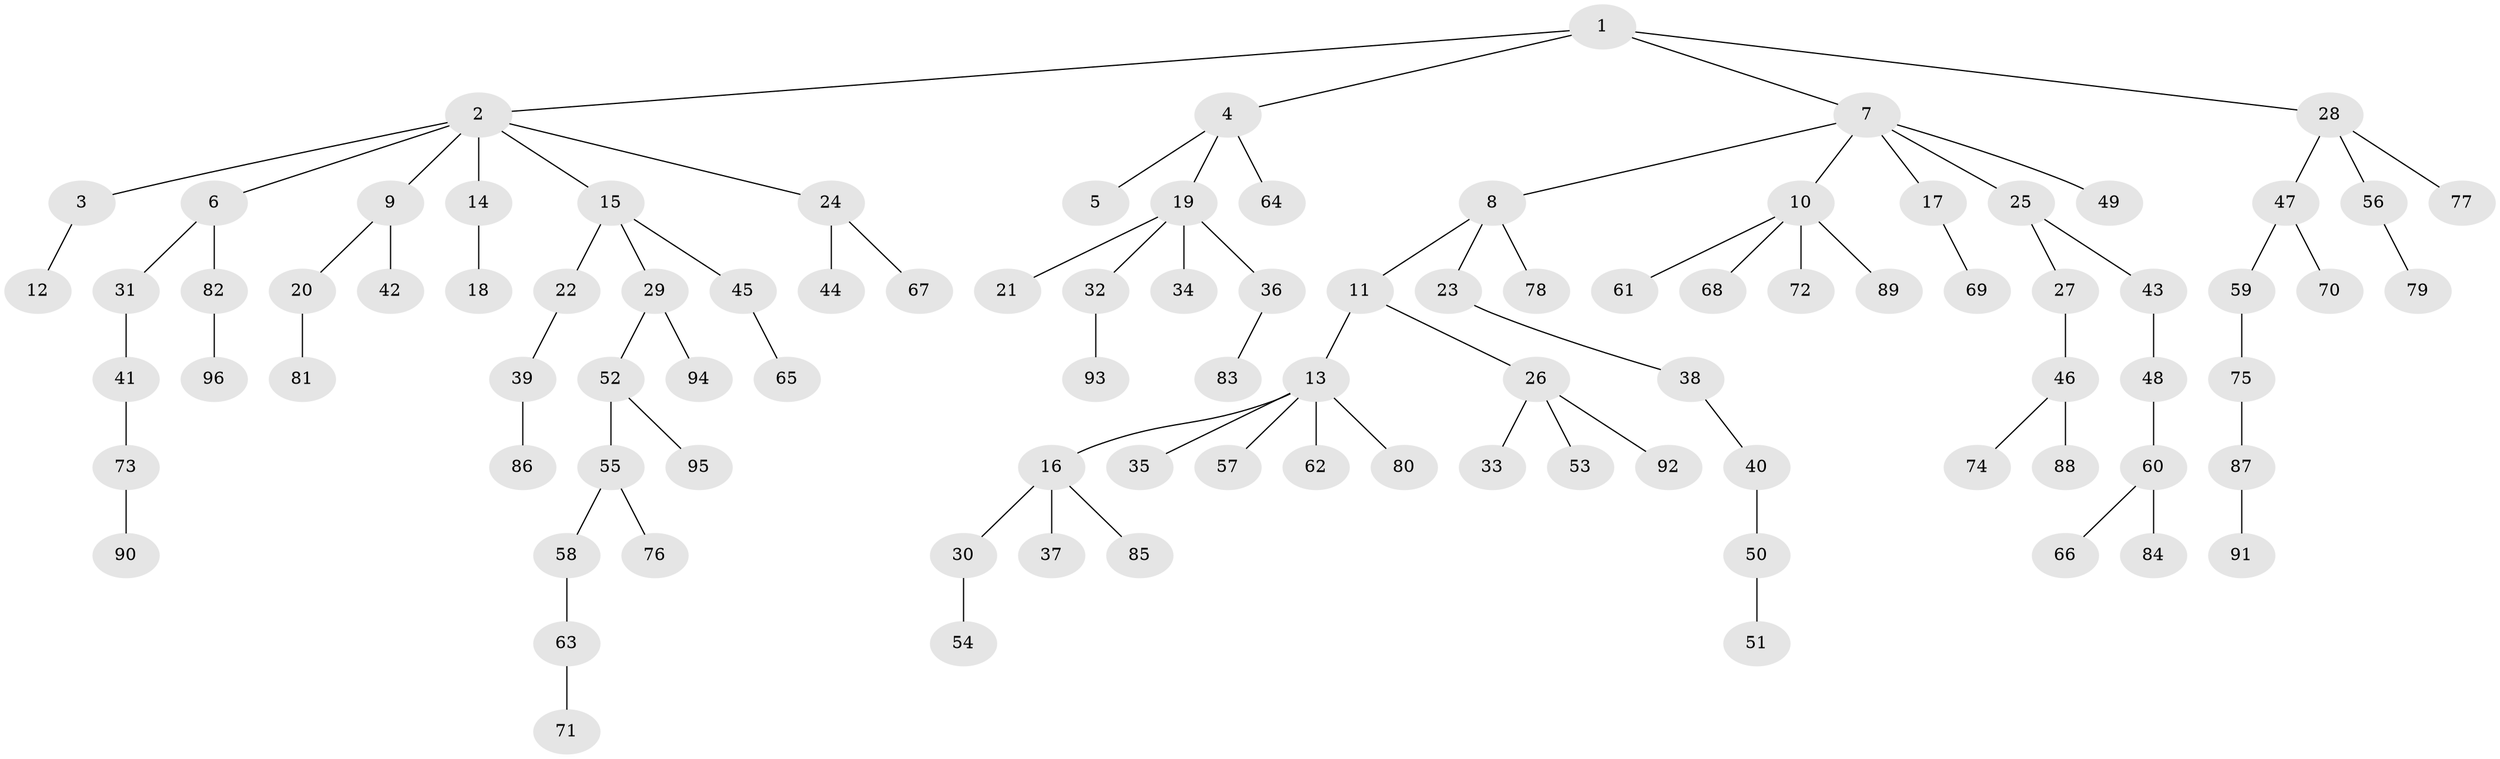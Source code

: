 // Generated by graph-tools (version 1.1) at 2025/26/03/09/25 03:26:27]
// undirected, 96 vertices, 95 edges
graph export_dot {
graph [start="1"]
  node [color=gray90,style=filled];
  1;
  2;
  3;
  4;
  5;
  6;
  7;
  8;
  9;
  10;
  11;
  12;
  13;
  14;
  15;
  16;
  17;
  18;
  19;
  20;
  21;
  22;
  23;
  24;
  25;
  26;
  27;
  28;
  29;
  30;
  31;
  32;
  33;
  34;
  35;
  36;
  37;
  38;
  39;
  40;
  41;
  42;
  43;
  44;
  45;
  46;
  47;
  48;
  49;
  50;
  51;
  52;
  53;
  54;
  55;
  56;
  57;
  58;
  59;
  60;
  61;
  62;
  63;
  64;
  65;
  66;
  67;
  68;
  69;
  70;
  71;
  72;
  73;
  74;
  75;
  76;
  77;
  78;
  79;
  80;
  81;
  82;
  83;
  84;
  85;
  86;
  87;
  88;
  89;
  90;
  91;
  92;
  93;
  94;
  95;
  96;
  1 -- 2;
  1 -- 4;
  1 -- 7;
  1 -- 28;
  2 -- 3;
  2 -- 6;
  2 -- 9;
  2 -- 14;
  2 -- 15;
  2 -- 24;
  3 -- 12;
  4 -- 5;
  4 -- 19;
  4 -- 64;
  6 -- 31;
  6 -- 82;
  7 -- 8;
  7 -- 10;
  7 -- 17;
  7 -- 25;
  7 -- 49;
  8 -- 11;
  8 -- 23;
  8 -- 78;
  9 -- 20;
  9 -- 42;
  10 -- 61;
  10 -- 68;
  10 -- 72;
  10 -- 89;
  11 -- 13;
  11 -- 26;
  13 -- 16;
  13 -- 35;
  13 -- 57;
  13 -- 62;
  13 -- 80;
  14 -- 18;
  15 -- 22;
  15 -- 29;
  15 -- 45;
  16 -- 30;
  16 -- 37;
  16 -- 85;
  17 -- 69;
  19 -- 21;
  19 -- 32;
  19 -- 34;
  19 -- 36;
  20 -- 81;
  22 -- 39;
  23 -- 38;
  24 -- 44;
  24 -- 67;
  25 -- 27;
  25 -- 43;
  26 -- 33;
  26 -- 53;
  26 -- 92;
  27 -- 46;
  28 -- 47;
  28 -- 56;
  28 -- 77;
  29 -- 52;
  29 -- 94;
  30 -- 54;
  31 -- 41;
  32 -- 93;
  36 -- 83;
  38 -- 40;
  39 -- 86;
  40 -- 50;
  41 -- 73;
  43 -- 48;
  45 -- 65;
  46 -- 74;
  46 -- 88;
  47 -- 59;
  47 -- 70;
  48 -- 60;
  50 -- 51;
  52 -- 55;
  52 -- 95;
  55 -- 58;
  55 -- 76;
  56 -- 79;
  58 -- 63;
  59 -- 75;
  60 -- 66;
  60 -- 84;
  63 -- 71;
  73 -- 90;
  75 -- 87;
  82 -- 96;
  87 -- 91;
}
